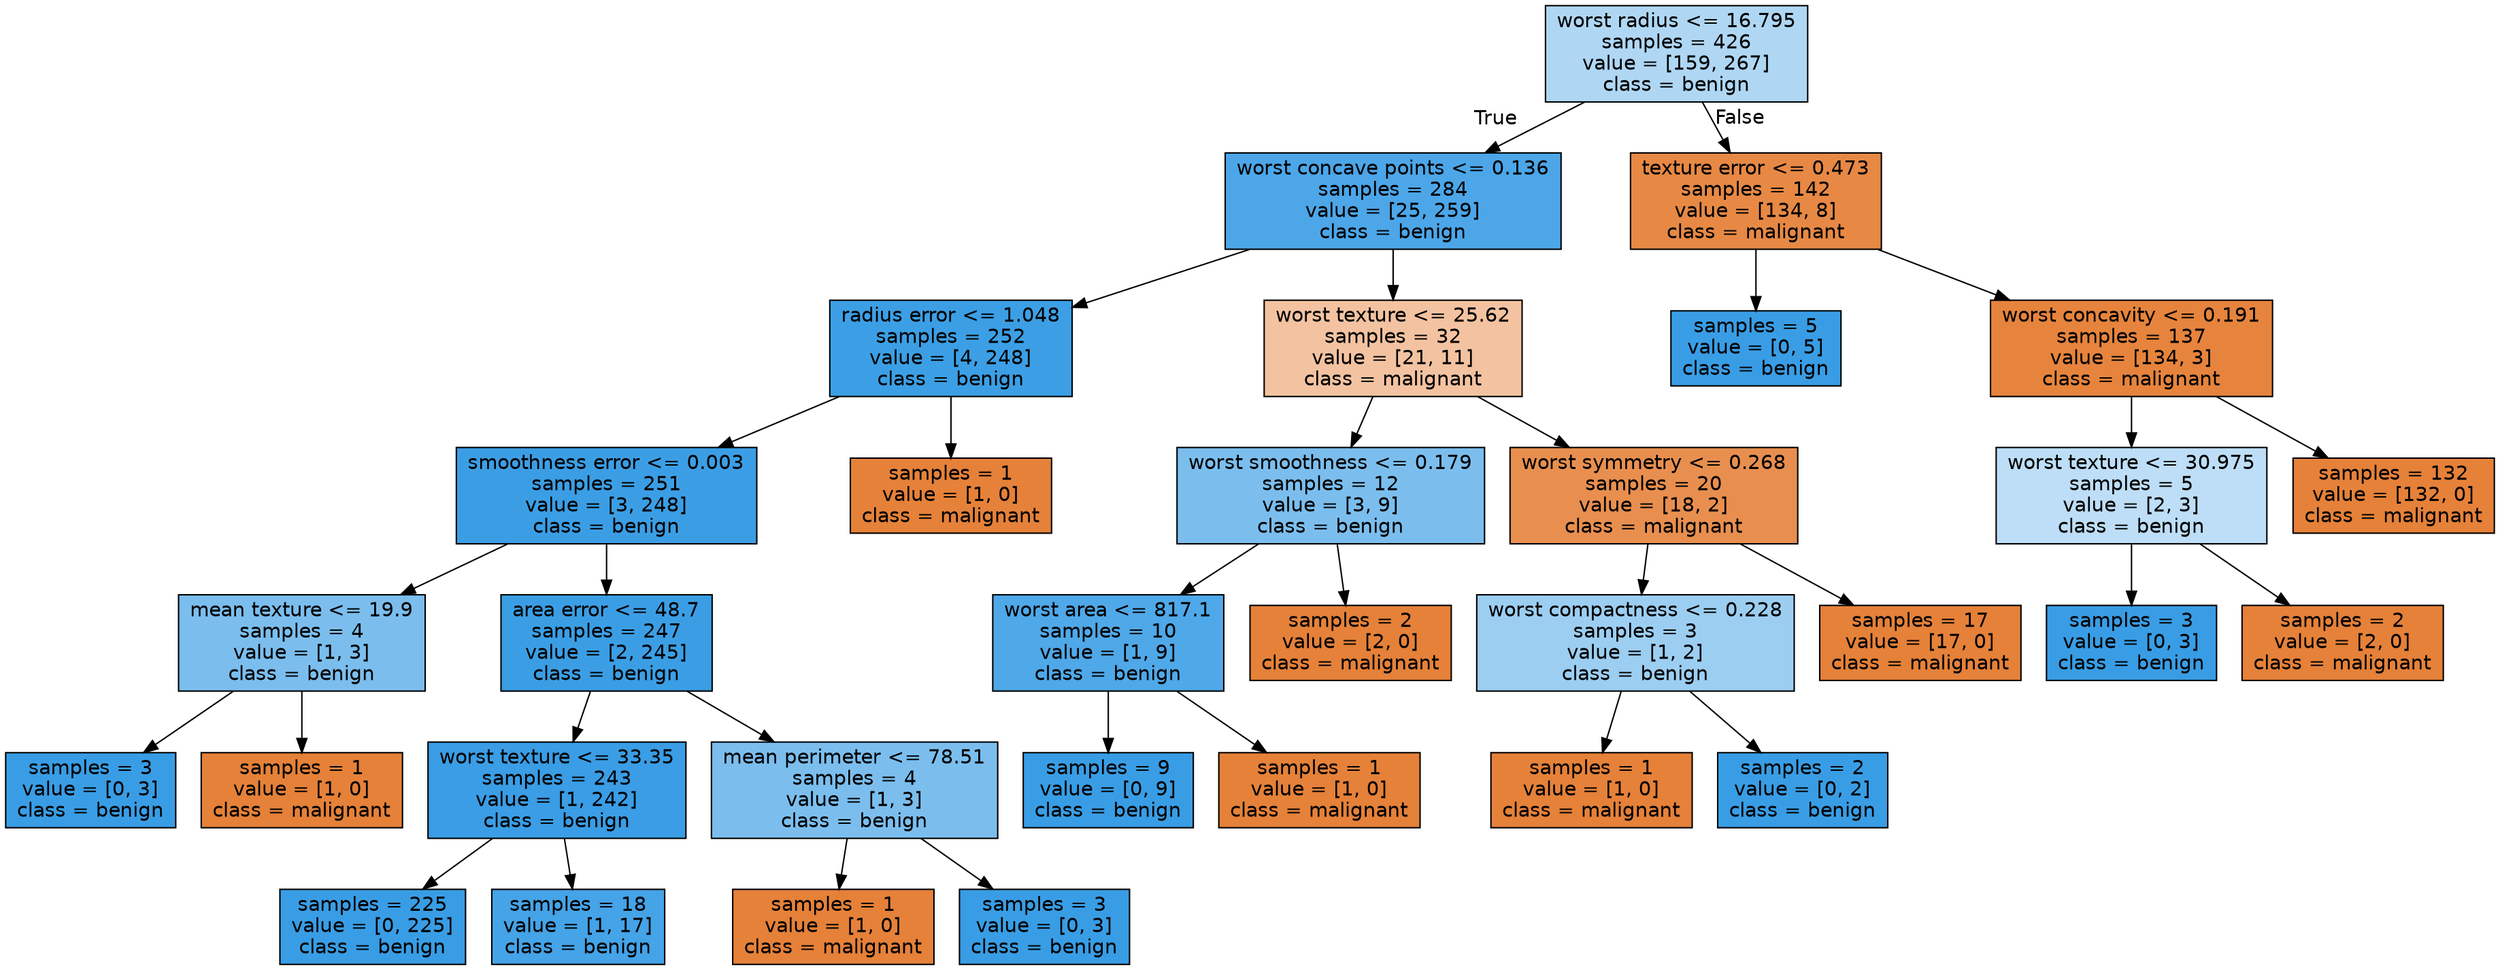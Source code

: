 digraph Tree {
node [shape=box, style="filled", color="black", fontname="helvetica"] ;
edge [fontname="helvetica"] ;
0 [label="worst radius <= 16.795\nsamples = 426\nvalue = [159, 267]\nclass = benign", fillcolor="#afd7f4"] ;
1 [label="worst concave points <= 0.136\nsamples = 284\nvalue = [25, 259]\nclass = benign", fillcolor="#4ca6e8"] ;
0 -> 1 [labeldistance=2.5, labelangle=45, headlabel="True"] ;
2 [label="radius error <= 1.048\nsamples = 252\nvalue = [4, 248]\nclass = benign", fillcolor="#3c9fe5"] ;
1 -> 2 ;
3 [label="smoothness error <= 0.003\nsamples = 251\nvalue = [3, 248]\nclass = benign", fillcolor="#3b9ee5"] ;
2 -> 3 ;
4 [label="mean texture <= 19.9\nsamples = 4\nvalue = [1, 3]\nclass = benign", fillcolor="#7bbeee"] ;
3 -> 4 ;
5 [label="samples = 3\nvalue = [0, 3]\nclass = benign", fillcolor="#399de5"] ;
4 -> 5 ;
6 [label="samples = 1\nvalue = [1, 0]\nclass = malignant", fillcolor="#e58139"] ;
4 -> 6 ;
7 [label="area error <= 48.7\nsamples = 247\nvalue = [2, 245]\nclass = benign", fillcolor="#3b9ee5"] ;
3 -> 7 ;
8 [label="worst texture <= 33.35\nsamples = 243\nvalue = [1, 242]\nclass = benign", fillcolor="#3a9de5"] ;
7 -> 8 ;
9 [label="samples = 225\nvalue = [0, 225]\nclass = benign", fillcolor="#399de5"] ;
8 -> 9 ;
10 [label="samples = 18\nvalue = [1, 17]\nclass = benign", fillcolor="#45a3e7"] ;
8 -> 10 ;
11 [label="mean perimeter <= 78.51\nsamples = 4\nvalue = [1, 3]\nclass = benign", fillcolor="#7bbeee"] ;
7 -> 11 ;
12 [label="samples = 1\nvalue = [1, 0]\nclass = malignant", fillcolor="#e58139"] ;
11 -> 12 ;
13 [label="samples = 3\nvalue = [0, 3]\nclass = benign", fillcolor="#399de5"] ;
11 -> 13 ;
14 [label="samples = 1\nvalue = [1, 0]\nclass = malignant", fillcolor="#e58139"] ;
2 -> 14 ;
15 [label="worst texture <= 25.62\nsamples = 32\nvalue = [21, 11]\nclass = malignant", fillcolor="#f3c3a1"] ;
1 -> 15 ;
16 [label="worst smoothness <= 0.179\nsamples = 12\nvalue = [3, 9]\nclass = benign", fillcolor="#7bbeee"] ;
15 -> 16 ;
17 [label="worst area <= 817.1\nsamples = 10\nvalue = [1, 9]\nclass = benign", fillcolor="#4fa8e8"] ;
16 -> 17 ;
18 [label="samples = 9\nvalue = [0, 9]\nclass = benign", fillcolor="#399de5"] ;
17 -> 18 ;
19 [label="samples = 1\nvalue = [1, 0]\nclass = malignant", fillcolor="#e58139"] ;
17 -> 19 ;
20 [label="samples = 2\nvalue = [2, 0]\nclass = malignant", fillcolor="#e58139"] ;
16 -> 20 ;
21 [label="worst symmetry <= 0.268\nsamples = 20\nvalue = [18, 2]\nclass = malignant", fillcolor="#e88f4f"] ;
15 -> 21 ;
22 [label="worst compactness <= 0.228\nsamples = 3\nvalue = [1, 2]\nclass = benign", fillcolor="#9ccef2"] ;
21 -> 22 ;
23 [label="samples = 1\nvalue = [1, 0]\nclass = malignant", fillcolor="#e58139"] ;
22 -> 23 ;
24 [label="samples = 2\nvalue = [0, 2]\nclass = benign", fillcolor="#399de5"] ;
22 -> 24 ;
25 [label="samples = 17\nvalue = [17, 0]\nclass = malignant", fillcolor="#e58139"] ;
21 -> 25 ;
26 [label="texture error <= 0.473\nsamples = 142\nvalue = [134, 8]\nclass = malignant", fillcolor="#e78945"] ;
0 -> 26 [labeldistance=2.5, labelangle=-45, headlabel="False"] ;
27 [label="samples = 5\nvalue = [0, 5]\nclass = benign", fillcolor="#399de5"] ;
26 -> 27 ;
28 [label="worst concavity <= 0.191\nsamples = 137\nvalue = [134, 3]\nclass = malignant", fillcolor="#e6843d"] ;
26 -> 28 ;
29 [label="worst texture <= 30.975\nsamples = 5\nvalue = [2, 3]\nclass = benign", fillcolor="#bddef6"] ;
28 -> 29 ;
30 [label="samples = 3\nvalue = [0, 3]\nclass = benign", fillcolor="#399de5"] ;
29 -> 30 ;
31 [label="samples = 2\nvalue = [2, 0]\nclass = malignant", fillcolor="#e58139"] ;
29 -> 31 ;
32 [label="samples = 132\nvalue = [132, 0]\nclass = malignant", fillcolor="#e58139"] ;
28 -> 32 ;
}